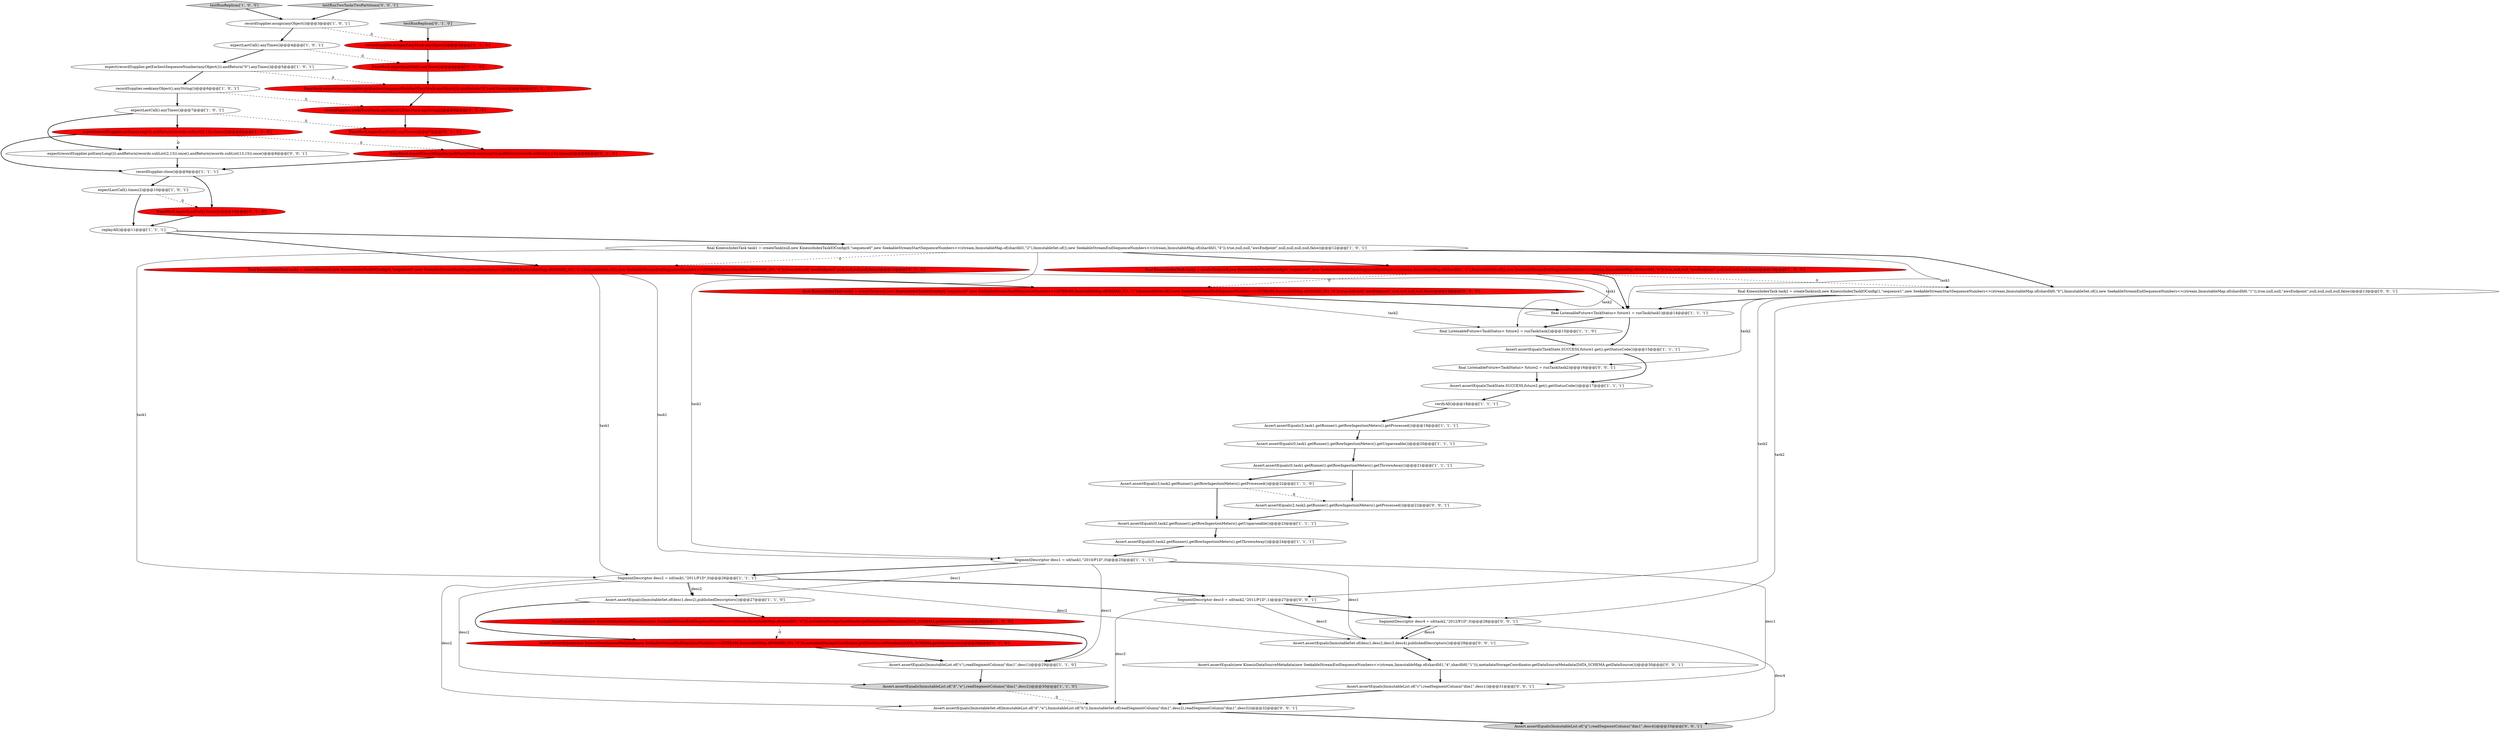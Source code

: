 digraph {
8 [style = filled, label = "Assert.assertEquals(new KinesisDataSourceMetadata(new SeekableStreamEndSequenceNumbers<>(stream,ImmutableMap.of(shardId1,\"4\"))),metadataStorageCoordinator.getDataSourceMetadata(DATA_SCHEMA.getDataSource()))@@@28@@@['1', '0', '0']", fillcolor = red, shape = ellipse image = "AAA1AAABBB1BBB"];
0 [style = filled, label = "recordSupplier.assign(anyObject())@@@3@@@['1', '0', '1']", fillcolor = white, shape = ellipse image = "AAA0AAABBB1BBB"];
40 [style = filled, label = "final ListenableFuture<TaskStatus> future2 = runTask(task2)@@@16@@@['0', '0', '1']", fillcolor = white, shape = ellipse image = "AAA0AAABBB3BBB"];
16 [style = filled, label = "final ListenableFuture<TaskStatus> future2 = runTask(task2)@@@15@@@['1', '1', '0']", fillcolor = white, shape = ellipse image = "AAA0AAABBB1BBB"];
14 [style = filled, label = "Assert.assertEquals(3,task1.getRunner().getRowIngestionMeters().getProcessed())@@@19@@@['1', '1', '1']", fillcolor = white, shape = ellipse image = "AAA0AAABBB1BBB"];
36 [style = filled, label = "final KinesisIndexTask task2 = createTask(null,new KinesisIndexTaskIOConfig(0,\"sequence0\",new SeekableStreamStartSequenceNumbers<>(STREAM,ImmutableMap.of(SHARD_ID1,\"2\"),ImmutableSet.of()),new SeekableStreamEndSequenceNumbers<>(STREAM,ImmutableMap.of(SHARD_ID1,\"4\")),true,null,null,\"awsEndpoint\",null,null,null,null,false))@@@13@@@['0', '1', '0']", fillcolor = red, shape = ellipse image = "AAA1AAABBB2BBB"];
17 [style = filled, label = "expectLastCall().anyTimes()@@@4@@@['1', '0', '1']", fillcolor = white, shape = ellipse image = "AAA0AAABBB1BBB"];
34 [style = filled, label = "EasyMock.expectLastCall().anyTimes()@@@7@@@['0', '1', '0']", fillcolor = red, shape = ellipse image = "AAA1AAABBB2BBB"];
43 [style = filled, label = "Assert.assertEquals(ImmutableSet.of(desc1,desc2,desc3,desc4),publishedDescriptors())@@@29@@@['0', '0', '1']", fillcolor = white, shape = ellipse image = "AAA0AAABBB3BBB"];
32 [style = filled, label = "testRunReplicas['0', '1', '0']", fillcolor = lightgray, shape = diamond image = "AAA0AAABBB2BBB"];
35 [style = filled, label = "EasyMock.expect(recordSupplier.poll(EasyMock.anyLong())).andReturn(records.subList(2,13)).times(2)@@@8@@@['0', '1', '0']", fillcolor = red, shape = ellipse image = "AAA1AAABBB2BBB"];
27 [style = filled, label = "testRunReplicas['1', '0', '0']", fillcolor = lightgray, shape = diamond image = "AAA0AAABBB1BBB"];
37 [style = filled, label = "final KinesisIndexTask task1 = createTask(null,new KinesisIndexTaskIOConfig(0,\"sequence0\",new SeekableStreamStartSequenceNumbers<>(STREAM,ImmutableMap.of(SHARD_ID1,\"2\"),ImmutableSet.of()),new SeekableStreamEndSequenceNumbers<>(STREAM,ImmutableMap.of(SHARD_ID1,\"4\")),true,null,null,\"awsEndpoint\",null,null,null,null,false))@@@12@@@['0', '1', '0']", fillcolor = red, shape = ellipse image = "AAA1AAABBB2BBB"];
39 [style = filled, label = "EasyMock.expectLastCall().anyTimes()@@@4@@@['0', '1', '0']", fillcolor = red, shape = ellipse image = "AAA1AAABBB2BBB"];
41 [style = filled, label = "Assert.assertEquals(ImmutableList.of(\"c\"),readSegmentColumn(\"dim1\",desc1))@@@31@@@['0', '0', '1']", fillcolor = white, shape = ellipse image = "AAA0AAABBB3BBB"];
22 [style = filled, label = "final KinesisIndexTask task1 = createTask(null,new KinesisIndexTaskIOConfig(0,\"sequence0\",new SeekableStreamStartSequenceNumbers<>(stream,ImmutableMap.of(shardId1,\"2\"),ImmutableSet.of()),new SeekableStreamEndSequenceNumbers<>(stream,ImmutableMap.of(shardId1,\"4\")),true,null,null,\"awsEndpoint\",null,null,null,null,false))@@@12@@@['1', '0', '1']", fillcolor = white, shape = ellipse image = "AAA0AAABBB1BBB"];
45 [style = filled, label = "final KinesisIndexTask task2 = createTask(null,new KinesisIndexTaskIOConfig(1,\"sequence1\",new SeekableStreamStartSequenceNumbers<>(stream,ImmutableMap.of(shardId0,\"0\"),ImmutableSet.of()),new SeekableStreamEndSequenceNumbers<>(stream,ImmutableMap.of(shardId0,\"1\")),true,null,null,\"awsEndpoint\",null,null,null,null,false))@@@13@@@['0', '0', '1']", fillcolor = white, shape = ellipse image = "AAA0AAABBB3BBB"];
24 [style = filled, label = "expectLastCall().times(2)@@@10@@@['1', '0', '1']", fillcolor = white, shape = ellipse image = "AAA0AAABBB1BBB"];
31 [style = filled, label = "EasyMock.expect(recordSupplier.getEarliestSequenceNumber(EasyMock.anyObject())).andReturn(\"0\").anyTimes()@@@5@@@['0', '1', '0']", fillcolor = red, shape = ellipse image = "AAA1AAABBB2BBB"];
50 [style = filled, label = "SegmentDescriptor desc3 = sd(task2,\"2011/P1D\",1)@@@27@@@['0', '0', '1']", fillcolor = white, shape = ellipse image = "AAA0AAABBB3BBB"];
6 [style = filled, label = "Assert.assertEquals(3,task2.getRunner().getRowIngestionMeters().getProcessed())@@@22@@@['1', '1', '0']", fillcolor = white, shape = ellipse image = "AAA0AAABBB1BBB"];
2 [style = filled, label = "replayAll()@@@11@@@['1', '1', '1']", fillcolor = white, shape = ellipse image = "AAA0AAABBB1BBB"];
20 [style = filled, label = "expectLastCall().anyTimes()@@@7@@@['1', '0', '1']", fillcolor = white, shape = ellipse image = "AAA0AAABBB1BBB"];
26 [style = filled, label = "Assert.assertEquals(ImmutableList.of(\"c\"),readSegmentColumn(\"dim1\",desc1))@@@29@@@['1', '1', '0']", fillcolor = white, shape = ellipse image = "AAA0AAABBB1BBB"];
28 [style = filled, label = "Assert.assertEquals(TaskState.SUCCESS,future2.get().getStatusCode())@@@17@@@['1', '1', '1']", fillcolor = white, shape = ellipse image = "AAA0AAABBB1BBB"];
49 [style = filled, label = "testRunTwoTasksTwoPartitions['0', '0', '1']", fillcolor = lightgray, shape = diamond image = "AAA0AAABBB3BBB"];
9 [style = filled, label = "verifyAll()@@@18@@@['1', '1', '1']", fillcolor = white, shape = ellipse image = "AAA0AAABBB1BBB"];
30 [style = filled, label = "recordSupplier.assign(EasyMock.anyObject())@@@3@@@['0', '1', '0']", fillcolor = red, shape = ellipse image = "AAA1AAABBB2BBB"];
48 [style = filled, label = "Assert.assertEquals(ImmutableSet.of(ImmutableList.of(\"d\",\"e\"),ImmutableList.of(\"h\")),ImmutableSet.of(readSegmentColumn(\"dim1\",desc2),readSegmentColumn(\"dim1\",desc3)))@@@32@@@['0', '0', '1']", fillcolor = white, shape = ellipse image = "AAA0AAABBB3BBB"];
7 [style = filled, label = "recordSupplier.close()@@@9@@@['1', '1', '1']", fillcolor = white, shape = ellipse image = "AAA0AAABBB1BBB"];
38 [style = filled, label = "EasyMock.expectLastCall().times(2)@@@10@@@['0', '1', '0']", fillcolor = red, shape = ellipse image = "AAA1AAABBB2BBB"];
5 [style = filled, label = "SegmentDescriptor desc2 = sd(task1,\"2011/P1D\",0)@@@26@@@['1', '1', '1']", fillcolor = white, shape = ellipse image = "AAA0AAABBB1BBB"];
47 [style = filled, label = "Assert.assertEquals(2,task2.getRunner().getRowIngestionMeters().getProcessed())@@@22@@@['0', '0', '1']", fillcolor = white, shape = ellipse image = "AAA0AAABBB3BBB"];
23 [style = filled, label = "final ListenableFuture<TaskStatus> future1 = runTask(task1)@@@14@@@['1', '1', '1']", fillcolor = white, shape = ellipse image = "AAA0AAABBB1BBB"];
44 [style = filled, label = "SegmentDescriptor desc4 = sd(task2,\"2012/P1D\",0)@@@28@@@['0', '0', '1']", fillcolor = white, shape = ellipse image = "AAA0AAABBB3BBB"];
3 [style = filled, label = "expect(recordSupplier.getEarliestSequenceNumber(anyObject())).andReturn(\"0\").anyTimes()@@@5@@@['1', '0', '1']", fillcolor = white, shape = ellipse image = "AAA0AAABBB1BBB"];
4 [style = filled, label = "Assert.assertEquals(0,task1.getRunner().getRowIngestionMeters().getUnparseable())@@@20@@@['1', '1', '1']", fillcolor = white, shape = ellipse image = "AAA0AAABBB1BBB"];
15 [style = filled, label = "Assert.assertEquals(ImmutableSet.of(desc1,desc2),publishedDescriptors())@@@27@@@['1', '1', '0']", fillcolor = white, shape = ellipse image = "AAA0AAABBB1BBB"];
42 [style = filled, label = "Assert.assertEquals(ImmutableList.of(\"g\"),readSegmentColumn(\"dim1\",desc4))@@@33@@@['0', '0', '1']", fillcolor = lightgray, shape = ellipse image = "AAA0AAABBB3BBB"];
33 [style = filled, label = "Assert.assertEquals(new KinesisDataSourceMetadata(new SeekableStreamEndSequenceNumbers<>(STREAM,ImmutableMap.of(SHARD_ID1,\"4\"))),metadataStorageCoordinator.getDataSourceMetadata(DATA_SCHEMA.getDataSource()))@@@28@@@['0', '1', '0']", fillcolor = red, shape = ellipse image = "AAA1AAABBB2BBB"];
11 [style = filled, label = "final KinesisIndexTask task2 = createTask(null,new KinesisIndexTaskIOConfig(0,\"sequence0\",new SeekableStreamStartSequenceNumbers<>(stream,ImmutableMap.of(shardId1,\"2\"),ImmutableSet.of()),new SeekableStreamEndSequenceNumbers<>(stream,ImmutableMap.of(shardId1,\"4\")),true,null,null,\"awsEndpoint\",null,null,null,null,false))@@@13@@@['1', '0', '0']", fillcolor = red, shape = ellipse image = "AAA1AAABBB1BBB"];
46 [style = filled, label = "Assert.assertEquals(new KinesisDataSourceMetadata(new SeekableStreamEndSequenceNumbers<>(stream,ImmutableMap.of(shardId1,\"4\",shardId0,\"1\"))),metadataStorageCoordinator.getDataSourceMetadata(DATA_SCHEMA.getDataSource()))@@@30@@@['0', '0', '1']", fillcolor = white, shape = ellipse image = "AAA0AAABBB3BBB"];
1 [style = filled, label = "expect(recordSupplier.poll(anyLong())).andReturn(records.subList(2,13)).times(2)@@@8@@@['1', '0', '0']", fillcolor = red, shape = ellipse image = "AAA1AAABBB1BBB"];
12 [style = filled, label = "Assert.assertEquals(TaskState.SUCCESS,future1.get().getStatusCode())@@@15@@@['1', '1', '1']", fillcolor = white, shape = ellipse image = "AAA0AAABBB1BBB"];
29 [style = filled, label = "recordSupplier.seek(EasyMock.anyObject(),EasyMock.anyString())@@@6@@@['0', '1', '0']", fillcolor = red, shape = ellipse image = "AAA1AAABBB2BBB"];
21 [style = filled, label = "Assert.assertEquals(ImmutableList.of(\"d\",\"e\"),readSegmentColumn(\"dim1\",desc2))@@@30@@@['1', '1', '0']", fillcolor = lightgray, shape = ellipse image = "AAA0AAABBB1BBB"];
51 [style = filled, label = "expect(recordSupplier.poll(anyLong())).andReturn(records.subList(2,13)).once().andReturn(records.subList(13,15)).once()@@@8@@@['0', '0', '1']", fillcolor = white, shape = ellipse image = "AAA0AAABBB3BBB"];
18 [style = filled, label = "Assert.assertEquals(0,task1.getRunner().getRowIngestionMeters().getThrownAway())@@@21@@@['1', '1', '1']", fillcolor = white, shape = ellipse image = "AAA0AAABBB1BBB"];
13 [style = filled, label = "Assert.assertEquals(0,task2.getRunner().getRowIngestionMeters().getThrownAway())@@@24@@@['1', '1', '1']", fillcolor = white, shape = ellipse image = "AAA0AAABBB1BBB"];
10 [style = filled, label = "recordSupplier.seek(anyObject(),anyString())@@@6@@@['1', '0', '1']", fillcolor = white, shape = ellipse image = "AAA0AAABBB1BBB"];
25 [style = filled, label = "Assert.assertEquals(0,task2.getRunner().getRowIngestionMeters().getUnparseable())@@@23@@@['1', '1', '1']", fillcolor = white, shape = ellipse image = "AAA0AAABBB1BBB"];
19 [style = filled, label = "SegmentDescriptor desc1 = sd(task1,\"2010/P1D\",0)@@@25@@@['1', '1', '1']", fillcolor = white, shape = ellipse image = "AAA0AAABBB1BBB"];
50->43 [style = solid, label="desc3"];
36->16 [style = solid, label="task2"];
8->33 [style = dashed, label="0"];
50->44 [style = bold, label=""];
28->9 [style = bold, label=""];
5->15 [style = bold, label=""];
19->43 [style = solid, label="desc1"];
22->5 [style = solid, label="task1"];
49->0 [style = bold, label=""];
29->34 [style = bold, label=""];
19->5 [style = bold, label=""];
41->48 [style = bold, label=""];
12->40 [style = bold, label=""];
5->43 [style = solid, label="desc2"];
39->31 [style = bold, label=""];
51->7 [style = bold, label=""];
0->30 [style = dashed, label="0"];
45->50 [style = solid, label="task2"];
9->14 [style = bold, label=""];
21->48 [style = dashed, label="0"];
23->12 [style = bold, label=""];
35->7 [style = bold, label=""];
37->23 [style = solid, label="task1"];
6->47 [style = dashed, label="0"];
5->21 [style = solid, label="desc2"];
12->28 [style = bold, label=""];
37->36 [style = bold, label=""];
27->0 [style = bold, label=""];
3->31 [style = dashed, label="0"];
0->17 [style = bold, label=""];
22->23 [style = solid, label="task1"];
37->19 [style = solid, label="task1"];
31->29 [style = bold, label=""];
4->18 [style = bold, label=""];
10->29 [style = dashed, label="0"];
11->36 [style = dashed, label="0"];
43->46 [style = bold, label=""];
46->41 [style = bold, label=""];
38->2 [style = bold, label=""];
44->42 [style = solid, label="desc4"];
3->10 [style = bold, label=""];
7->24 [style = bold, label=""];
22->37 [style = dashed, label="0"];
47->25 [style = bold, label=""];
20->34 [style = dashed, label="0"];
5->48 [style = solid, label="desc2"];
34->35 [style = bold, label=""];
22->11 [style = bold, label=""];
15->33 [style = bold, label=""];
14->4 [style = bold, label=""];
17->39 [style = dashed, label="0"];
11->45 [style = dashed, label="0"];
1->35 [style = dashed, label="0"];
22->45 [style = bold, label=""];
45->23 [style = bold, label=""];
18->47 [style = bold, label=""];
1->51 [style = dashed, label="0"];
19->15 [style = solid, label="desc1"];
20->1 [style = bold, label=""];
37->5 [style = solid, label="task1"];
32->30 [style = bold, label=""];
1->7 [style = bold, label=""];
45->40 [style = solid, label="task2"];
33->26 [style = bold, label=""];
26->21 [style = bold, label=""];
11->16 [style = solid, label="task2"];
13->19 [style = bold, label=""];
19->26 [style = solid, label="desc1"];
18->6 [style = bold, label=""];
20->51 [style = bold, label=""];
17->3 [style = bold, label=""];
15->8 [style = bold, label=""];
23->16 [style = bold, label=""];
10->20 [style = bold, label=""];
24->2 [style = bold, label=""];
25->13 [style = bold, label=""];
5->15 [style = solid, label="desc2"];
45->44 [style = solid, label="task2"];
44->43 [style = solid, label="desc4"];
40->28 [style = bold, label=""];
48->42 [style = bold, label=""];
50->48 [style = solid, label="desc3"];
22->19 [style = solid, label="task1"];
44->43 [style = bold, label=""];
7->38 [style = bold, label=""];
36->23 [style = bold, label=""];
30->39 [style = bold, label=""];
19->41 [style = solid, label="desc1"];
2->37 [style = bold, label=""];
2->22 [style = bold, label=""];
5->50 [style = bold, label=""];
11->23 [style = bold, label=""];
16->12 [style = bold, label=""];
24->38 [style = dashed, label="0"];
6->25 [style = bold, label=""];
8->26 [style = bold, label=""];
}
